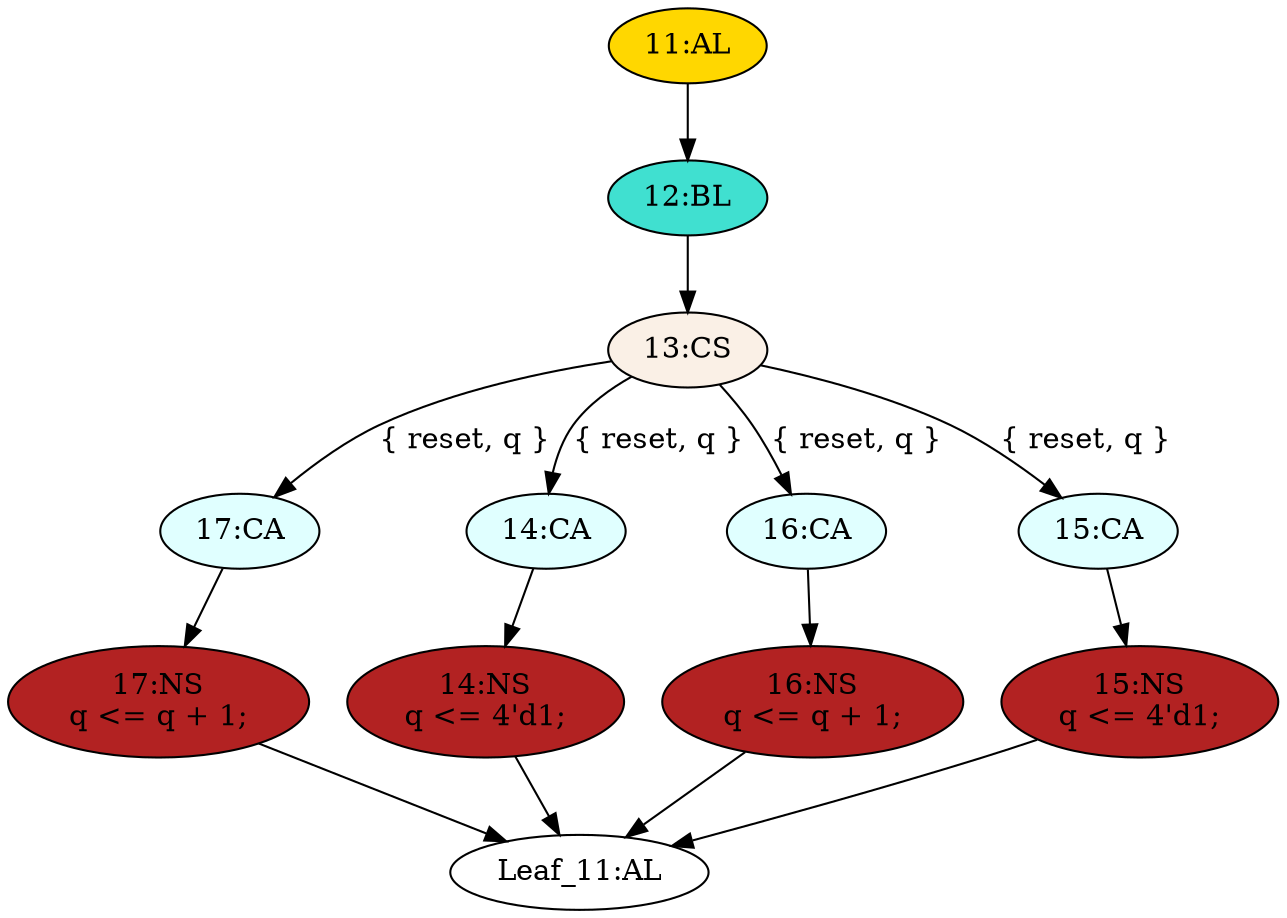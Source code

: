 strict digraph "" {
	node [label="\N"];
	"16:NS"	[ast="<pyverilog.vparser.ast.NonblockingSubstitution object at 0x7fc4e0575990>",
		fillcolor=firebrick,
		label="16:NS
q <= q + 1;",
		statements="[<pyverilog.vparser.ast.NonblockingSubstitution object at 0x7fc4e0575990>]",
		style=filled,
		typ=NonblockingSubstitution];
	"Leaf_11:AL"	[def_var="['q']",
		label="Leaf_11:AL"];
	"16:NS" -> "Leaf_11:AL"	[cond="[]",
		lineno=None];
	"17:CA"	[ast="<pyverilog.vparser.ast.Case object at 0x7fc4e0575190>",
		fillcolor=lightcyan,
		label="17:CA",
		statements="[]",
		style=filled,
		typ=Case];
	"17:NS"	[ast="<pyverilog.vparser.ast.NonblockingSubstitution object at 0x7fc4e0575a10>",
		fillcolor=firebrick,
		label="17:NS
q <= q + 1;",
		statements="[<pyverilog.vparser.ast.NonblockingSubstitution object at 0x7fc4e0575a10>]",
		style=filled,
		typ=NonblockingSubstitution];
	"17:CA" -> "17:NS"	[cond="[]",
		lineno=None];
	"12:BL"	[ast="<pyverilog.vparser.ast.Block object at 0x7fc4e00a6cd0>",
		fillcolor=turquoise,
		label="12:BL",
		statements="[]",
		style=filled,
		typ=Block];
	"13:CS"	[ast="<pyverilog.vparser.ast.CaseStatement object at 0x7fc4e00a6990>",
		fillcolor=linen,
		label="13:CS",
		statements="[]",
		style=filled,
		typ=CaseStatement];
	"12:BL" -> "13:CS"	[cond="[]",
		lineno=None];
	"14:CA"	[ast="<pyverilog.vparser.ast.Case object at 0x7fc4e00a6750>",
		fillcolor=lightcyan,
		label="14:CA",
		statements="[]",
		style=filled,
		typ=Case];
	"14:NS"	[ast="<pyverilog.vparser.ast.NonblockingSubstitution object at 0x7fc4e00a67d0>",
		fillcolor=firebrick,
		label="14:NS
q <= 4'd1;",
		statements="[<pyverilog.vparser.ast.NonblockingSubstitution object at 0x7fc4e00a67d0>]",
		style=filled,
		typ=NonblockingSubstitution];
	"14:CA" -> "14:NS"	[cond="[]",
		lineno=None];
	"16:CA"	[ast="<pyverilog.vparser.ast.Case object at 0x7fc4e00a6910>",
		fillcolor=lightcyan,
		label="16:CA",
		statements="[]",
		style=filled,
		typ=Case];
	"16:CA" -> "16:NS"	[cond="[]",
		lineno=None];
	"13:CS" -> "17:CA"	[cond="['reset', 'q']",
		label="{ reset, q }",
		lineno=13];
	"13:CS" -> "14:CA"	[cond="['reset', 'q']",
		label="{ reset, q }",
		lineno=13];
	"13:CS" -> "16:CA"	[cond="['reset', 'q']",
		label="{ reset, q }",
		lineno=13];
	"15:CA"	[ast="<pyverilog.vparser.ast.Case object at 0x7fc4e00a6a90>",
		fillcolor=lightcyan,
		label="15:CA",
		statements="[]",
		style=filled,
		typ=Case];
	"13:CS" -> "15:CA"	[cond="['reset', 'q']",
		label="{ reset, q }",
		lineno=13];
	"17:NS" -> "Leaf_11:AL"	[cond="[]",
		lineno=None];
	"15:NS"	[ast="<pyverilog.vparser.ast.NonblockingSubstitution object at 0x7fc4e00a6b10>",
		fillcolor=firebrick,
		label="15:NS
q <= 4'd1;",
		statements="[<pyverilog.vparser.ast.NonblockingSubstitution object at 0x7fc4e00a6b10>]",
		style=filled,
		typ=NonblockingSubstitution];
	"15:NS" -> "Leaf_11:AL"	[cond="[]",
		lineno=None];
	"15:CA" -> "15:NS"	[cond="[]",
		lineno=None];
	"11:AL"	[ast="<pyverilog.vparser.ast.Always object at 0x7fc4e00a6d50>",
		clk_sens=False,
		fillcolor=gold,
		label="11:AL",
		sens="['q']",
		statements="[]",
		style=filled,
		typ=Always,
		use_var="['reset', 'q']"];
	"11:AL" -> "12:BL"	[cond="[]",
		lineno=None];
	"14:NS" -> "Leaf_11:AL"	[cond="[]",
		lineno=None];
}
